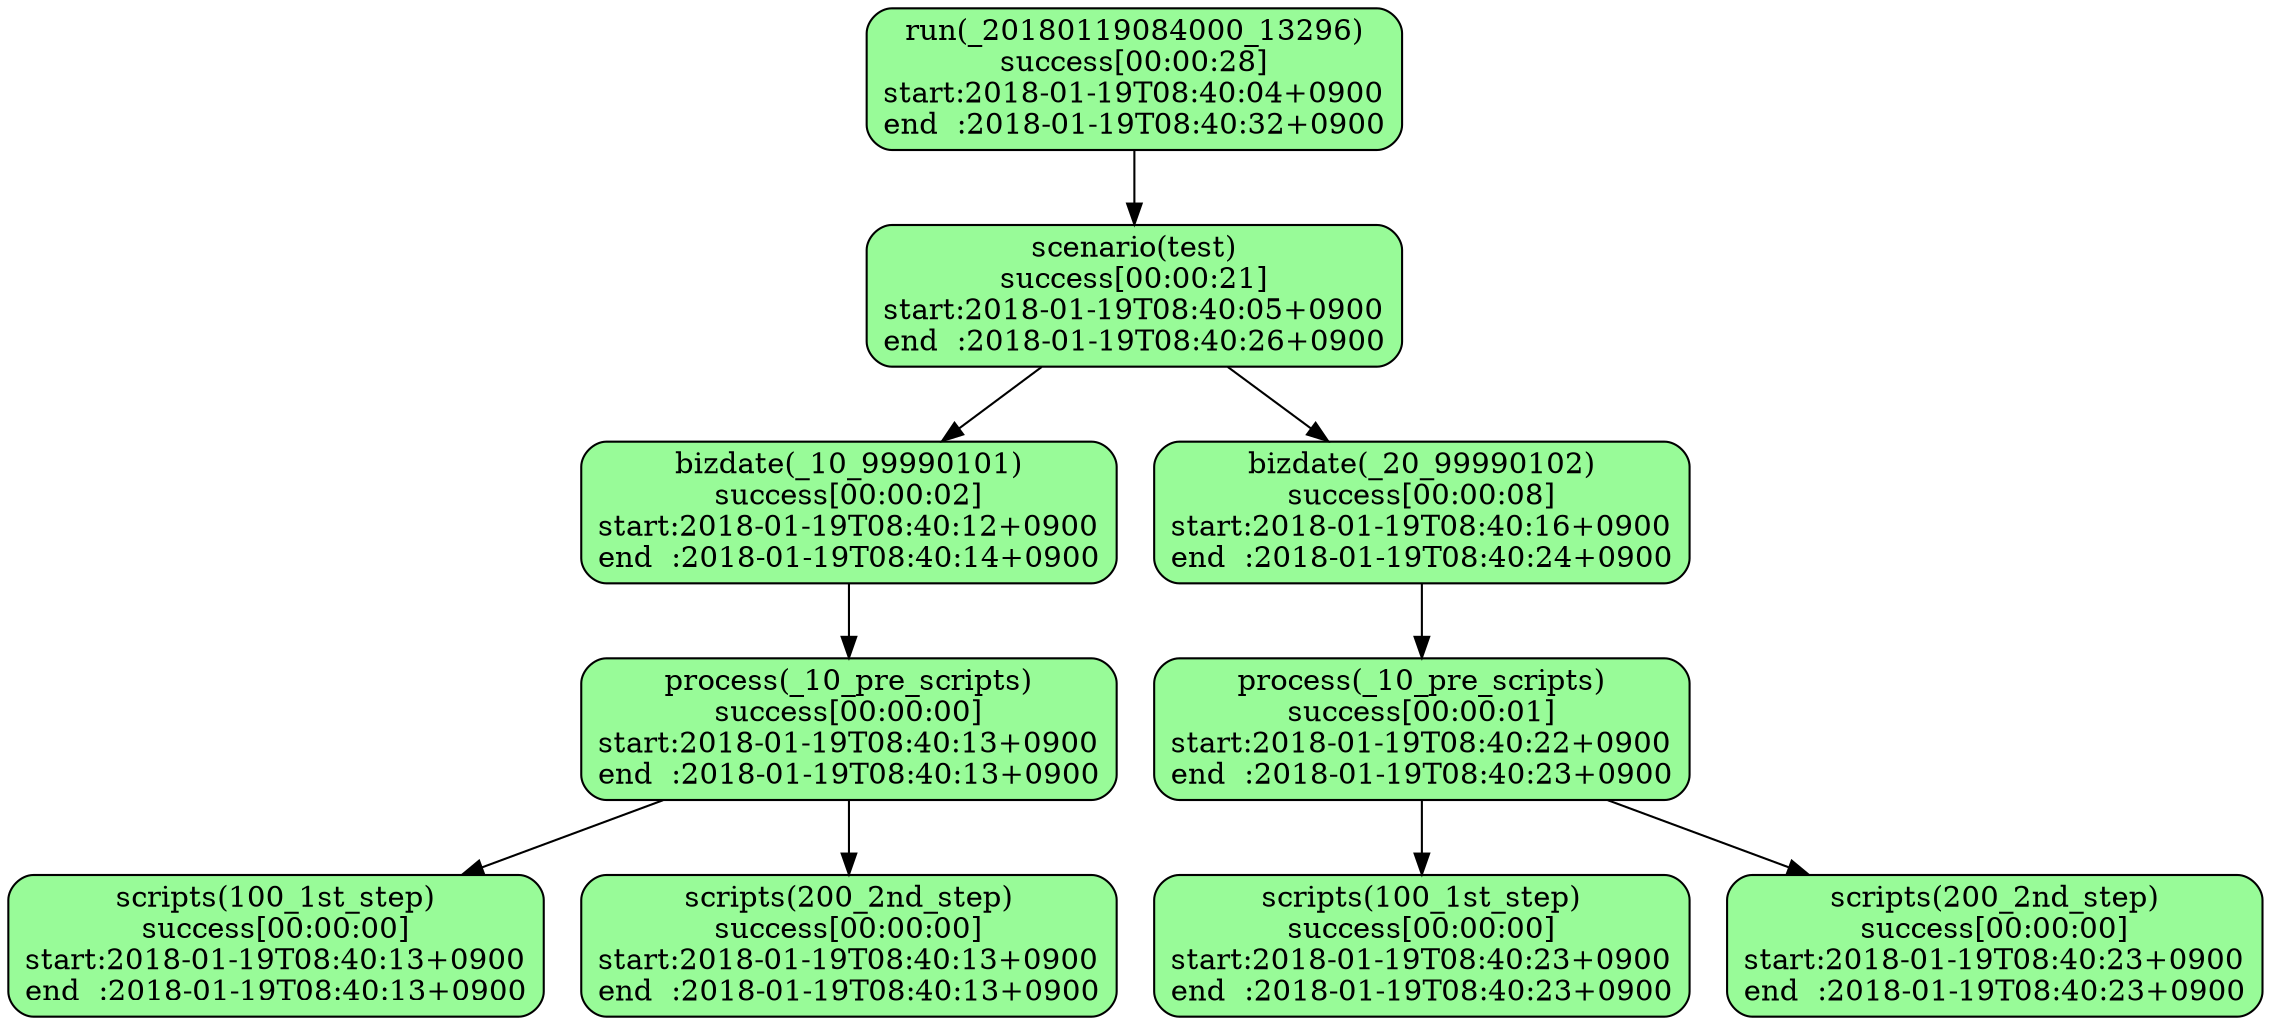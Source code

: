 digraph G {
  layout="dot";
  x20180119084000x13296xrun[label="run(_20180119084000_13296)\nsuccess[00:00:28]\nstart:2018-01-19T08:40:04+0900\nend  :2018-01-19T08:40:32+0900",shape="box",style="filled,rounded",fillcolor="palegreen"];
  x20180119084000x13296xrunxtest[label="scenario(test)\nsuccess[00:00:21]\nstart:2018-01-19T08:40:05+0900\nend  :2018-01-19T08:40:26+0900",shape="box",style="filled,rounded",fillcolor="palegreen"];
  x20180119084000x13296xrunxtestxx10x99990101[label="bizdate(_10_99990101)\nsuccess[00:00:02]\nstart:2018-01-19T08:40:12+0900\nend  :2018-01-19T08:40:14+0900",shape="box",style="filled,rounded",fillcolor="palegreen"];
  x20180119084000x13296xrunxtestxx10x99990101xx10xprexscripts[label="process(_10_pre_scripts)\nsuccess[00:00:00]\nstart:2018-01-19T08:40:13+0900\nend  :2018-01-19T08:40:13+0900",shape="box",style="filled,rounded",fillcolor="palegreen"];
  x20180119084000x13296xrunxtestxx10x99990101xx10xprexscriptsx100x1stxstep[label="scripts(100_1st_step)\nsuccess[00:00:00]\nstart:2018-01-19T08:40:13+0900\nend  :2018-01-19T08:40:13+0900",shape="box",style="filled,rounded",fillcolor="palegreen"];
  x20180119084000x13296xrunxtestxx10x99990101xx10xprexscriptsx200x2ndxstep[label="scripts(200_2nd_step)\nsuccess[00:00:00]\nstart:2018-01-19T08:40:13+0900\nend  :2018-01-19T08:40:13+0900",shape="box",style="filled,rounded",fillcolor="palegreen"];
  x20180119084000x13296xrunxtestxx20x99990102[label="bizdate(_20_99990102)\nsuccess[00:00:08]\nstart:2018-01-19T08:40:16+0900\nend  :2018-01-19T08:40:24+0900",shape="box",style="filled,rounded",fillcolor="palegreen"];
  x20180119084000x13296xrunxtestxx20x99990102xx10xprexscripts[label="process(_10_pre_scripts)\nsuccess[00:00:01]\nstart:2018-01-19T08:40:22+0900\nend  :2018-01-19T08:40:23+0900",shape="box",style="filled,rounded",fillcolor="palegreen"];
  x20180119084000x13296xrunxtestxx20x99990102xx10xprexscriptsx100x1stxstep[label="scripts(100_1st_step)\nsuccess[00:00:00]\nstart:2018-01-19T08:40:23+0900\nend  :2018-01-19T08:40:23+0900",shape="box",style="filled,rounded",fillcolor="palegreen"];
  x20180119084000x13296xrunxtestxx20x99990102xx10xprexscriptsx200x2ndxstep[label="scripts(200_2nd_step)\nsuccess[00:00:00]\nstart:2018-01-19T08:40:23+0900\nend  :2018-01-19T08:40:23+0900",shape="box",style="filled,rounded",fillcolor="palegreen"];
  x20180119084000x13296xrun -> x20180119084000x13296xrunxtest;
  x20180119084000x13296xrunxtest -> x20180119084000x13296xrunxtestxx10x99990101;
  x20180119084000x13296xrunxtestxx10x99990101 -> x20180119084000x13296xrunxtestxx10x99990101xx10xprexscripts;
  x20180119084000x13296xrunxtestxx10x99990101xx10xprexscripts -> x20180119084000x13296xrunxtestxx10x99990101xx10xprexscriptsx100x1stxstep;
  x20180119084000x13296xrunxtestxx10x99990101xx10xprexscripts -> x20180119084000x13296xrunxtestxx10x99990101xx10xprexscriptsx200x2ndxstep;
  x20180119084000x13296xrunxtest -> x20180119084000x13296xrunxtestxx20x99990102;
  x20180119084000x13296xrunxtestxx20x99990102 -> x20180119084000x13296xrunxtestxx20x99990102xx10xprexscripts;
  x20180119084000x13296xrunxtestxx20x99990102xx10xprexscripts -> x20180119084000x13296xrunxtestxx20x99990102xx10xprexscriptsx100x1stxstep;
  x20180119084000x13296xrunxtestxx20x99990102xx10xprexscripts -> x20180119084000x13296xrunxtestxx20x99990102xx10xprexscriptsx200x2ndxstep;
}
